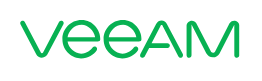 <mxfile 
  version="25.0.2"
  >
  <diagram
    name="-"
    >
    <mxGraphModel
      grid="1" 
      gridSize="10" 
      guides="1" 
      tooltips="1" 
      connect="1" 
      arrows="1" 
      fold="1" 
      page="1" 
      pageScale="1" 
      pageWidth="1" 
      pageHeight="1" 
      math="0" 
      shadow="0"
      >
      <root>
        <mxCell
          id="page"
          />
        <mxCell
          id="root" 
          parent="page"
          />
        <mxCell
          style="verticalAlign=top;aspect=fixed;align=center;spacingLeft=5;spacingRight=5;spacingBottom=5;strokeColor=none;" 
          id="shape_" 
          parent="root" 
          value=" " 
          vertex="1"
          >
          <mxGeometry
            as="geometry" 
            width="129.6" 
            height="39.2" 
            x="0" 
            y="0"
            />
          </mxCell>
        <mxCell
          style="pointerEvents=1;shadow=0;dashed=0;html=1;strokeColor=none;fillColor=#07B152;labelPosition=center;verticalLabelPosition=bottom;verticalAlign=top;align=center;outlineConnect=0;shape=mxgraph.veeam.veeam_logo;" 
          id="veeam_logo_" 
          parent="shape_" 
          value=" " 
          vertex="1"
          >
          <mxGeometry
            width="109.6" 
            height="19.2" 
            as="geometry" 
            x="10" 
            y="10"
            />
          </mxCell>
        </root>
      </mxGraphModel>
    </diagram>
  </mxfile>